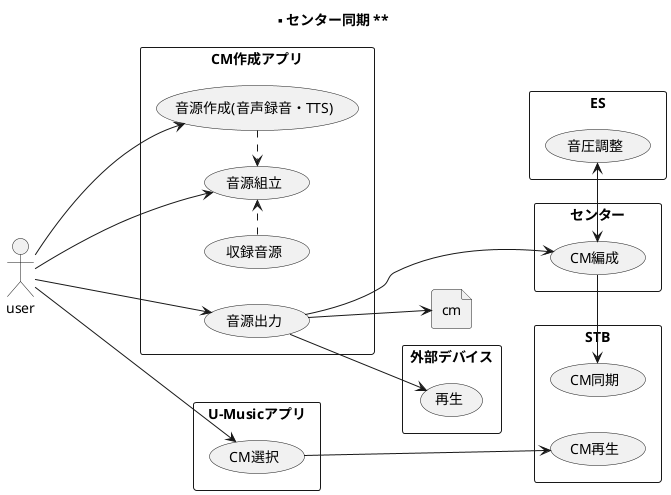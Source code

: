 @startuml u-messe version beta

left to right direction
file cm
rectangle "CM作成アプリ" {
  usecase "音源作成(音声録音・TTS)" as u1
  usecase "音源組立" as u2
  usecase "音源出力" as u3
  usecase "収録音源" as u4
}
rectangle "外部デバイス" {
  usecase "再生" as d1
}
rectangle "センター" {
  usecase "CM編成" as c1
}
rectangle "ES" {
  usecase "音圧調整" as e1
}
rectangle "STB" {
  usecase "CM同期" as s1
  usecase "CM再生" as s2
}
rectangle "U-Musicアプリ" {
  usecase "CM選択" as a1
}

title ** センター同期 **
user ---> u1
user ---> u2
user ---> u3
u1 .> u2
u4 .> u2
u3 --> cm
u3 --> d1
u3 ---> c1
c1 -> e1
e1 -> c1
c1 -> s1
user ---> a1
a1 ---> s2

@enduml